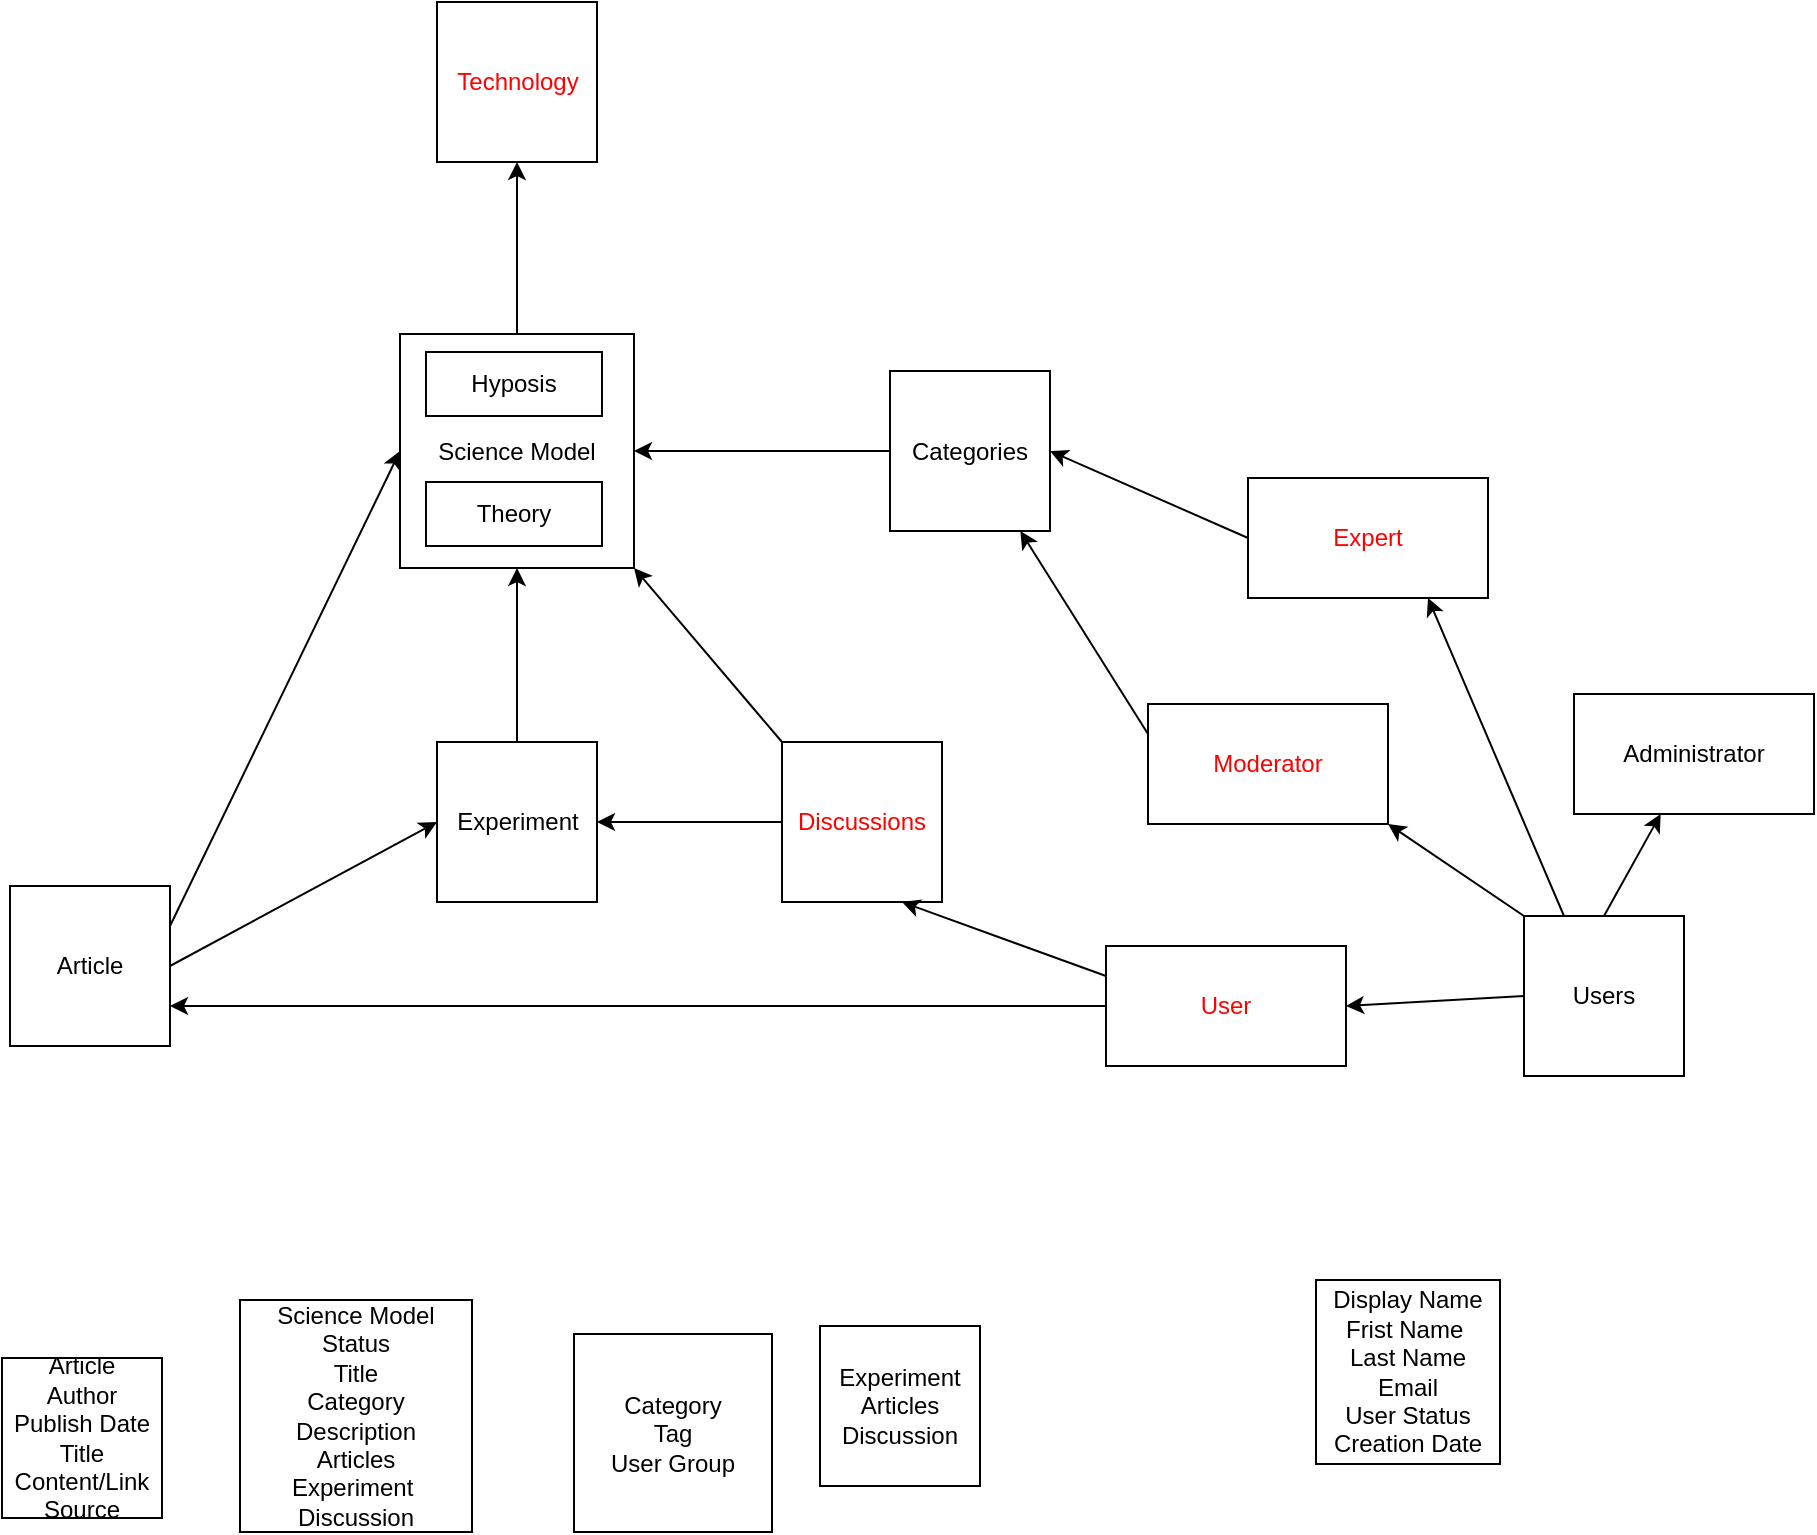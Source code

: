 <mxfile version="16.1.2" type="device"><diagram id="rAXMcPV5B5jMvCBJh-8y" name="Page-1"><mxGraphModel dx="1422" dy="905" grid="0" gridSize="10" guides="1" tooltips="1" connect="1" arrows="1" fold="1" page="1" pageScale="1" pageWidth="850" pageHeight="1100" math="0" shadow="0"><root><mxCell id="0"/><mxCell id="1" parent="0"/><mxCell id="zJUOrYABs18owCSWa9l--27" style="edgeStyle=none;rounded=0;orthogonalLoop=1;jettySize=auto;html=1;exitX=0.5;exitY=0;exitDx=0;exitDy=0;entryX=0.5;entryY=1;entryDx=0;entryDy=0;" edge="1" parent="1" source="zJUOrYABs18owCSWa9l--1" target="zJUOrYABs18owCSWa9l--26"><mxGeometry relative="1" as="geometry"/></mxCell><mxCell id="zJUOrYABs18owCSWa9l--1" value="Science Model" style="whiteSpace=wrap;html=1;aspect=fixed;" vertex="1" parent="1"><mxGeometry x="270" y="255" width="117" height="117" as="geometry"/></mxCell><mxCell id="zJUOrYABs18owCSWa9l--3" value="Article" style="whiteSpace=wrap;html=1;aspect=fixed;" vertex="1" parent="1"><mxGeometry x="75" y="531" width="80" height="80" as="geometry"/></mxCell><mxCell id="zJUOrYABs18owCSWa9l--4" value="Experiment" style="whiteSpace=wrap;html=1;aspect=fixed;" vertex="1" parent="1"><mxGeometry x="288.5" y="459" width="80" height="80" as="geometry"/></mxCell><mxCell id="zJUOrYABs18owCSWa9l--5" value="" style="endArrow=classic;html=1;rounded=0;exitX=1;exitY=0.25;exitDx=0;exitDy=0;entryX=0;entryY=0.5;entryDx=0;entryDy=0;" edge="1" parent="1" source="zJUOrYABs18owCSWa9l--3" target="zJUOrYABs18owCSWa9l--1"><mxGeometry width="50" height="50" relative="1" as="geometry"><mxPoint x="399" y="467" as="sourcePoint"/><mxPoint x="449" y="417" as="targetPoint"/></mxGeometry></mxCell><mxCell id="zJUOrYABs18owCSWa9l--6" value="Hyposis" style="rounded=0;whiteSpace=wrap;html=1;" vertex="1" parent="1"><mxGeometry x="283" y="264" width="88" height="32" as="geometry"/></mxCell><mxCell id="zJUOrYABs18owCSWa9l--8" value="Theory" style="rounded=0;whiteSpace=wrap;html=1;" vertex="1" parent="1"><mxGeometry x="283" y="329" width="88" height="32" as="geometry"/></mxCell><mxCell id="zJUOrYABs18owCSWa9l--9" value="" style="endArrow=classic;html=1;rounded=0;exitX=1;exitY=0.5;exitDx=0;exitDy=0;entryX=0;entryY=0.5;entryDx=0;entryDy=0;" edge="1" parent="1" source="zJUOrYABs18owCSWa9l--3" target="zJUOrYABs18owCSWa9l--4"><mxGeometry width="50" height="50" relative="1" as="geometry"><mxPoint x="172" y="443" as="sourcePoint"/><mxPoint x="280" y="323.5" as="targetPoint"/></mxGeometry></mxCell><mxCell id="zJUOrYABs18owCSWa9l--12" style="edgeStyle=orthogonalEdgeStyle;rounded=0;orthogonalLoop=1;jettySize=auto;html=1;exitX=0;exitY=0.5;exitDx=0;exitDy=0;entryX=1;entryY=0.5;entryDx=0;entryDy=0;" edge="1" parent="1" source="zJUOrYABs18owCSWa9l--10" target="zJUOrYABs18owCSWa9l--1"><mxGeometry relative="1" as="geometry"/></mxCell><mxCell id="zJUOrYABs18owCSWa9l--10" value="Categories" style="whiteSpace=wrap;html=1;aspect=fixed;" vertex="1" parent="1"><mxGeometry x="515" y="273.5" width="80" height="80" as="geometry"/></mxCell><mxCell id="zJUOrYABs18owCSWa9l--11" value="" style="endArrow=classic;html=1;rounded=0;exitX=0.5;exitY=0;exitDx=0;exitDy=0;entryX=0.5;entryY=1;entryDx=0;entryDy=0;" edge="1" parent="1" source="zJUOrYABs18owCSWa9l--4" target="zJUOrYABs18owCSWa9l--1"><mxGeometry width="50" height="50" relative="1" as="geometry"><mxPoint x="432" y="484" as="sourcePoint"/><mxPoint x="482" y="434" as="targetPoint"/></mxGeometry></mxCell><mxCell id="zJUOrYABs18owCSWa9l--28" style="edgeStyle=none;rounded=0;orthogonalLoop=1;jettySize=auto;html=1;exitX=0.5;exitY=0;exitDx=0;exitDy=0;" edge="1" parent="1" source="zJUOrYABs18owCSWa9l--13" target="zJUOrYABs18owCSWa9l--20"><mxGeometry relative="1" as="geometry"/></mxCell><mxCell id="zJUOrYABs18owCSWa9l--29" style="edgeStyle=none;rounded=0;orthogonalLoop=1;jettySize=auto;html=1;exitX=0.25;exitY=0;exitDx=0;exitDy=0;entryX=0.75;entryY=1;entryDx=0;entryDy=0;" edge="1" parent="1" source="zJUOrYABs18owCSWa9l--13" target="zJUOrYABs18owCSWa9l--19"><mxGeometry relative="1" as="geometry"/></mxCell><mxCell id="zJUOrYABs18owCSWa9l--30" style="edgeStyle=none;rounded=0;orthogonalLoop=1;jettySize=auto;html=1;exitX=0;exitY=0;exitDx=0;exitDy=0;entryX=1;entryY=1;entryDx=0;entryDy=0;" edge="1" parent="1" source="zJUOrYABs18owCSWa9l--13" target="zJUOrYABs18owCSWa9l--18"><mxGeometry relative="1" as="geometry"/></mxCell><mxCell id="zJUOrYABs18owCSWa9l--31" style="edgeStyle=none;rounded=0;orthogonalLoop=1;jettySize=auto;html=1;exitX=0;exitY=0.5;exitDx=0;exitDy=0;entryX=1;entryY=0.5;entryDx=0;entryDy=0;" edge="1" parent="1" source="zJUOrYABs18owCSWa9l--13" target="zJUOrYABs18owCSWa9l--21"><mxGeometry relative="1" as="geometry"/></mxCell><mxCell id="zJUOrYABs18owCSWa9l--13" value="Users" style="whiteSpace=wrap;html=1;aspect=fixed;" vertex="1" parent="1"><mxGeometry x="832" y="546" width="80" height="80" as="geometry"/></mxCell><mxCell id="zJUOrYABs18owCSWa9l--16" style="rounded=0;orthogonalLoop=1;jettySize=auto;html=1;exitX=0;exitY=0;exitDx=0;exitDy=0;entryX=1;entryY=1;entryDx=0;entryDy=0;" edge="1" parent="1" source="zJUOrYABs18owCSWa9l--14" target="zJUOrYABs18owCSWa9l--1"><mxGeometry relative="1" as="geometry"><mxPoint x="405" y="374" as="targetPoint"/></mxGeometry></mxCell><mxCell id="zJUOrYABs18owCSWa9l--24" style="edgeStyle=none;rounded=0;orthogonalLoop=1;jettySize=auto;html=1;exitX=0;exitY=0.5;exitDx=0;exitDy=0;entryX=1;entryY=0.5;entryDx=0;entryDy=0;" edge="1" parent="1" source="zJUOrYABs18owCSWa9l--14" target="zJUOrYABs18owCSWa9l--4"><mxGeometry relative="1" as="geometry"/></mxCell><mxCell id="zJUOrYABs18owCSWa9l--14" value="&lt;font color=&quot;#ff0000&quot;&gt;Discussions&lt;/font&gt;" style="whiteSpace=wrap;html=1;aspect=fixed;" vertex="1" parent="1"><mxGeometry x="461" y="459" width="80" height="80" as="geometry"/></mxCell><mxCell id="zJUOrYABs18owCSWa9l--23" style="edgeStyle=none;rounded=0;orthogonalLoop=1;jettySize=auto;html=1;exitX=0;exitY=0.25;exitDx=0;exitDy=0;" edge="1" parent="1" source="zJUOrYABs18owCSWa9l--18" target="zJUOrYABs18owCSWa9l--10"><mxGeometry relative="1" as="geometry"/></mxCell><mxCell id="zJUOrYABs18owCSWa9l--18" value="&lt;font color=&quot;#ff0000&quot;&gt;Moderator&lt;/font&gt;" style="rounded=0;whiteSpace=wrap;html=1;" vertex="1" parent="1"><mxGeometry x="644" y="440" width="120" height="60" as="geometry"/></mxCell><mxCell id="zJUOrYABs18owCSWa9l--22" style="edgeStyle=none;rounded=0;orthogonalLoop=1;jettySize=auto;html=1;exitX=0;exitY=0.5;exitDx=0;exitDy=0;entryX=1;entryY=0.5;entryDx=0;entryDy=0;" edge="1" parent="1" source="zJUOrYABs18owCSWa9l--19" target="zJUOrYABs18owCSWa9l--10"><mxGeometry relative="1" as="geometry"/></mxCell><mxCell id="zJUOrYABs18owCSWa9l--19" value="&lt;font color=&quot;#ff0000&quot;&gt;Expert&lt;/font&gt;" style="rounded=0;whiteSpace=wrap;html=1;" vertex="1" parent="1"><mxGeometry x="694" y="327" width="120" height="60" as="geometry"/></mxCell><mxCell id="zJUOrYABs18owCSWa9l--20" value="Administrator" style="rounded=0;whiteSpace=wrap;html=1;" vertex="1" parent="1"><mxGeometry x="857" y="435" width="120" height="60" as="geometry"/></mxCell><mxCell id="zJUOrYABs18owCSWa9l--32" style="edgeStyle=none;rounded=0;orthogonalLoop=1;jettySize=auto;html=1;exitX=0;exitY=0.25;exitDx=0;exitDy=0;entryX=0.75;entryY=1;entryDx=0;entryDy=0;" edge="1" parent="1" source="zJUOrYABs18owCSWa9l--21" target="zJUOrYABs18owCSWa9l--14"><mxGeometry relative="1" as="geometry"/></mxCell><mxCell id="zJUOrYABs18owCSWa9l--33" style="edgeStyle=none;rounded=0;orthogonalLoop=1;jettySize=auto;html=1;exitX=0;exitY=0.5;exitDx=0;exitDy=0;entryX=1;entryY=0.75;entryDx=0;entryDy=0;" edge="1" parent="1" source="zJUOrYABs18owCSWa9l--21" target="zJUOrYABs18owCSWa9l--3"><mxGeometry relative="1" as="geometry"/></mxCell><mxCell id="zJUOrYABs18owCSWa9l--21" value="&lt;font color=&quot;#ff0000&quot;&gt;User&lt;/font&gt;" style="rounded=0;whiteSpace=wrap;html=1;" vertex="1" parent="1"><mxGeometry x="623" y="561" width="120" height="60" as="geometry"/></mxCell><mxCell id="zJUOrYABs18owCSWa9l--26" value="&lt;font color=&quot;#ff0000&quot;&gt;Technology&lt;/font&gt;" style="whiteSpace=wrap;html=1;aspect=fixed;" vertex="1" parent="1"><mxGeometry x="288.5" y="89" width="80" height="80" as="geometry"/></mxCell><mxCell id="zJUOrYABs18owCSWa9l--35" value="Article&lt;br&gt;Author&lt;br&gt;Publish Date&lt;br&gt;Title&lt;br&gt;Content/Link Source" style="whiteSpace=wrap;html=1;aspect=fixed;" vertex="1" parent="1"><mxGeometry x="71" y="767" width="80" height="80" as="geometry"/></mxCell><mxCell id="zJUOrYABs18owCSWa9l--36" value="Science Model&lt;br&gt;Status&lt;br&gt;Title&lt;br&gt;Category&lt;br&gt;Description&lt;br&gt;Articles&lt;br&gt;Experiment&amp;nbsp;&lt;br&gt;Discussion" style="whiteSpace=wrap;html=1;aspect=fixed;" vertex="1" parent="1"><mxGeometry x="190" y="738" width="116" height="116" as="geometry"/></mxCell><mxCell id="zJUOrYABs18owCSWa9l--38" value="Category&lt;br&gt;Tag&lt;br&gt;User Group" style="whiteSpace=wrap;html=1;aspect=fixed;" vertex="1" parent="1"><mxGeometry x="357" y="755" width="99" height="99" as="geometry"/></mxCell><mxCell id="zJUOrYABs18owCSWa9l--39" value="Experiment&lt;br&gt;Articles&lt;br&gt;Discussion" style="whiteSpace=wrap;html=1;aspect=fixed;" vertex="1" parent="1"><mxGeometry x="480" y="751" width="80" height="80" as="geometry"/></mxCell><mxCell id="zJUOrYABs18owCSWa9l--41" value="Display Name&lt;br&gt;Frist Name&amp;nbsp;&lt;br&gt;Last Name&lt;br&gt;Email&lt;br&gt;User Status&lt;br&gt;Creation Date" style="whiteSpace=wrap;html=1;aspect=fixed;" vertex="1" parent="1"><mxGeometry x="728" y="728" width="92" height="92" as="geometry"/></mxCell></root></mxGraphModel></diagram></mxfile>